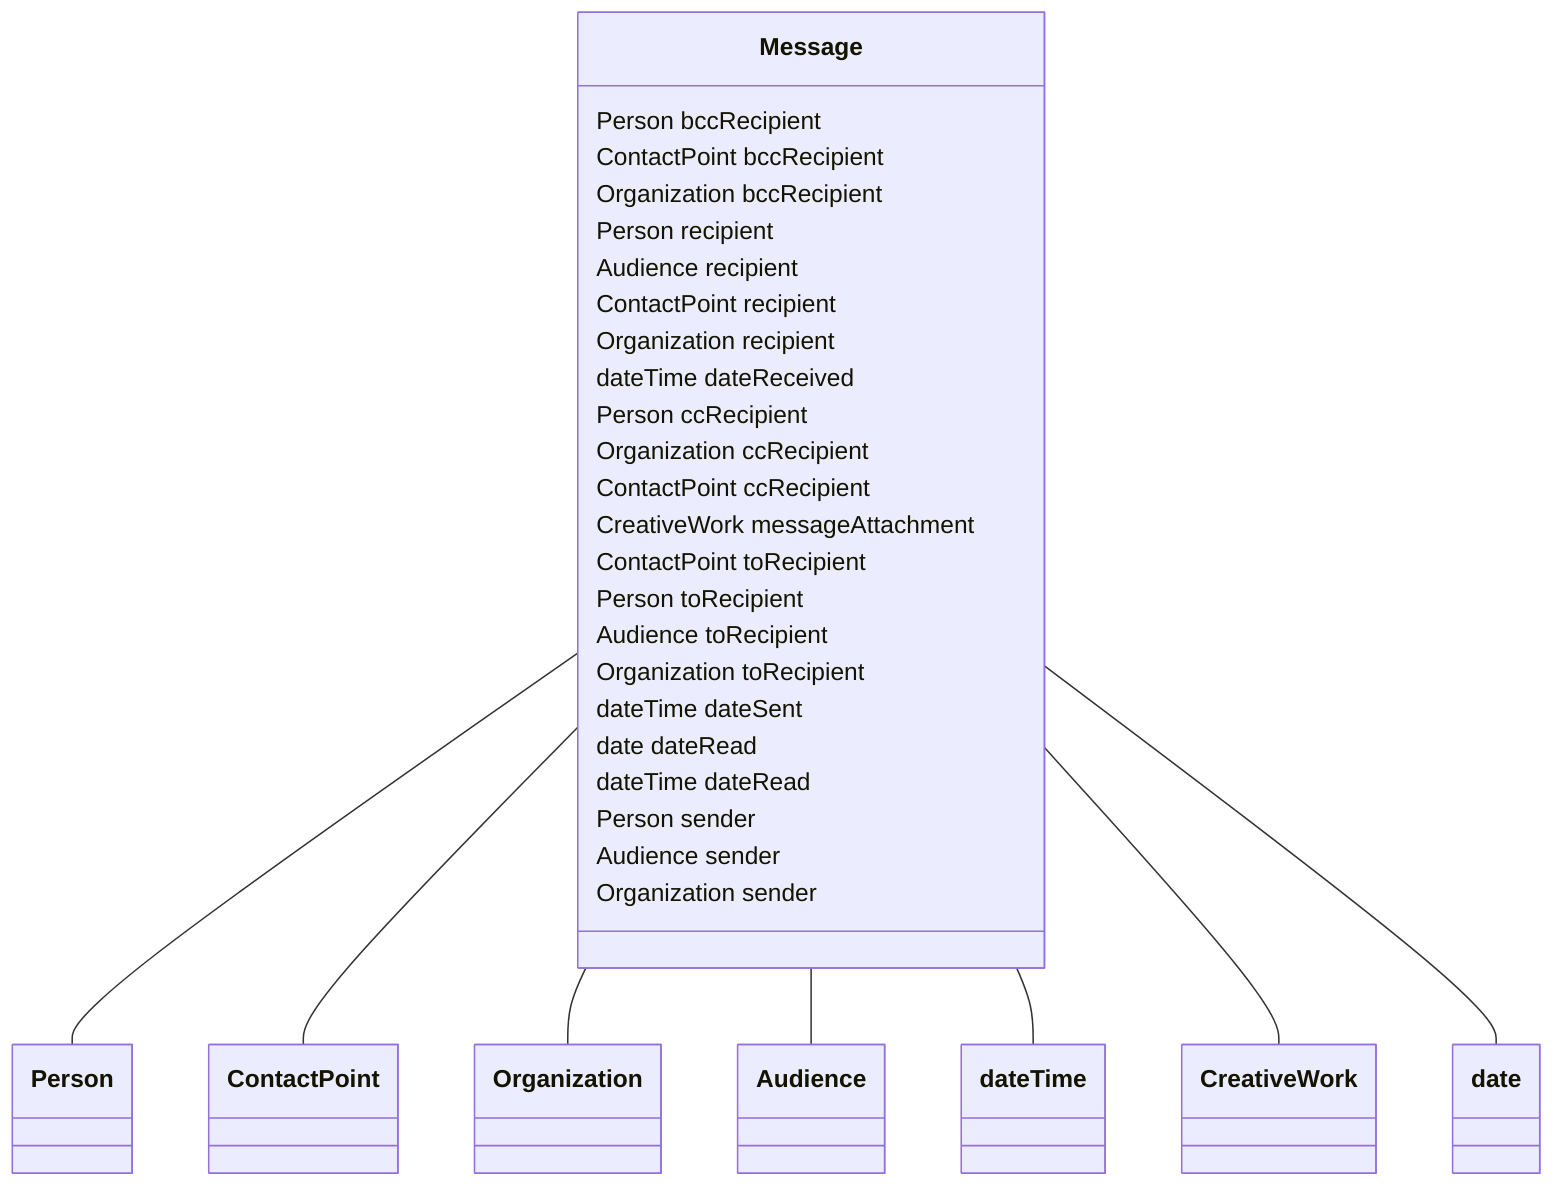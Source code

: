 classDiagram
  Message -- Person
  Message -- ContactPoint
  Message -- Organization
  Message -- Audience
  Message -- dateTime
  Message -- CreativeWork
  Message -- date


class Message {

  Person bccRecipient
  ContactPoint bccRecipient
  Organization bccRecipient
  Person recipient
  Audience recipient
  ContactPoint recipient
  Organization recipient
  dateTime dateReceived
  Person ccRecipient
  Organization ccRecipient
  ContactPoint ccRecipient
  CreativeWork messageAttachment
  ContactPoint toRecipient
  Person toRecipient
  Audience toRecipient
  Organization toRecipient
  dateTime dateSent
  date dateRead
  dateTime dateRead
  Person sender
  Audience sender
  Organization sender

 }
